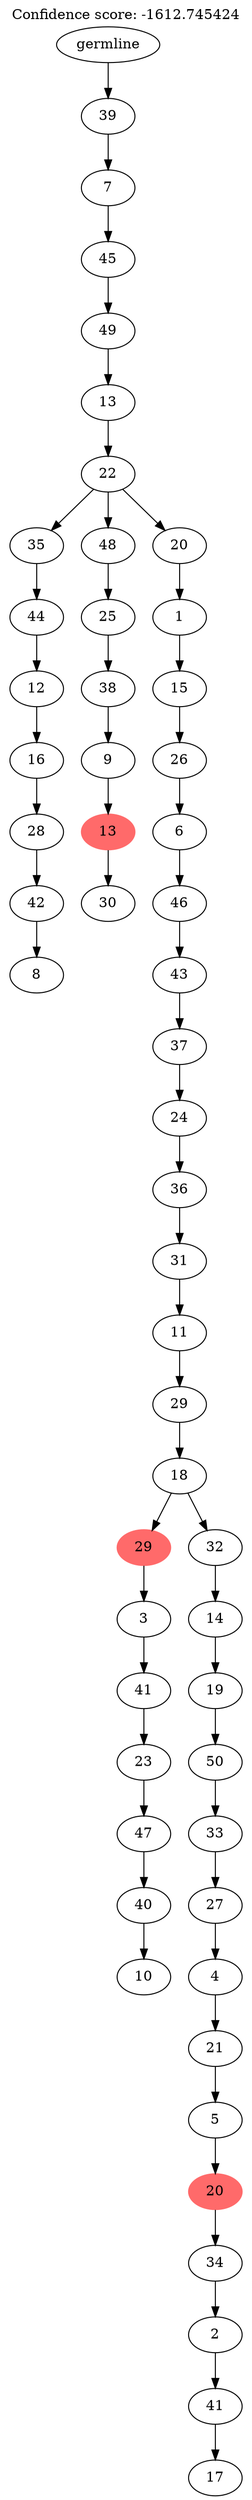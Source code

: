 digraph g {
	"53" -> "54";
	"54" [label="8"];
	"52" -> "53";
	"53" [label="42"];
	"51" -> "52";
	"52" [label="28"];
	"50" -> "51";
	"51" [label="16"];
	"49" -> "50";
	"50" [label="12"];
	"48" -> "49";
	"49" [label="44"];
	"46" -> "47";
	"47" [label="30"];
	"45" -> "46";
	"46" [color=indianred1, style=filled, label="13"];
	"44" -> "45";
	"45" [label="9"];
	"43" -> "44";
	"44" [label="38"];
	"42" -> "43";
	"43" [label="25"];
	"40" -> "41";
	"41" [label="10"];
	"39" -> "40";
	"40" [label="40"];
	"38" -> "39";
	"39" [label="47"];
	"37" -> "38";
	"38" [label="23"];
	"36" -> "37";
	"37" [label="41"];
	"35" -> "36";
	"36" [label="3"];
	"33" -> "34";
	"34" [label="17"];
	"32" -> "33";
	"33" [label="41"];
	"31" -> "32";
	"32" [label="2"];
	"30" -> "31";
	"31" [label="34"];
	"29" -> "30";
	"30" [color=indianred1, style=filled, label="20"];
	"28" -> "29";
	"29" [label="5"];
	"27" -> "28";
	"28" [label="21"];
	"26" -> "27";
	"27" [label="4"];
	"25" -> "26";
	"26" [label="27"];
	"24" -> "25";
	"25" [label="33"];
	"23" -> "24";
	"24" [label="50"];
	"22" -> "23";
	"23" [label="19"];
	"21" -> "22";
	"22" [label="14"];
	"20" -> "21";
	"21" [label="32"];
	"20" -> "35";
	"35" [color=indianred1, style=filled, label="29"];
	"19" -> "20";
	"20" [label="18"];
	"18" -> "19";
	"19" [label="29"];
	"17" -> "18";
	"18" [label="11"];
	"16" -> "17";
	"17" [label="31"];
	"15" -> "16";
	"16" [label="36"];
	"14" -> "15";
	"15" [label="24"];
	"13" -> "14";
	"14" [label="37"];
	"12" -> "13";
	"13" [label="43"];
	"11" -> "12";
	"12" [label="46"];
	"10" -> "11";
	"11" [label="6"];
	"9" -> "10";
	"10" [label="26"];
	"8" -> "9";
	"9" [label="15"];
	"7" -> "8";
	"8" [label="1"];
	"6" -> "7";
	"7" [label="20"];
	"6" -> "42";
	"42" [label="48"];
	"6" -> "48";
	"48" [label="35"];
	"5" -> "6";
	"6" [label="22"];
	"4" -> "5";
	"5" [label="13"];
	"3" -> "4";
	"4" [label="49"];
	"2" -> "3";
	"3" [label="45"];
	"1" -> "2";
	"2" [label="7"];
	"0" -> "1";
	"1" [label="39"];
	"0" [label="germline"];
	labelloc="t";
	label="Confidence score: -1612.745424";
}
